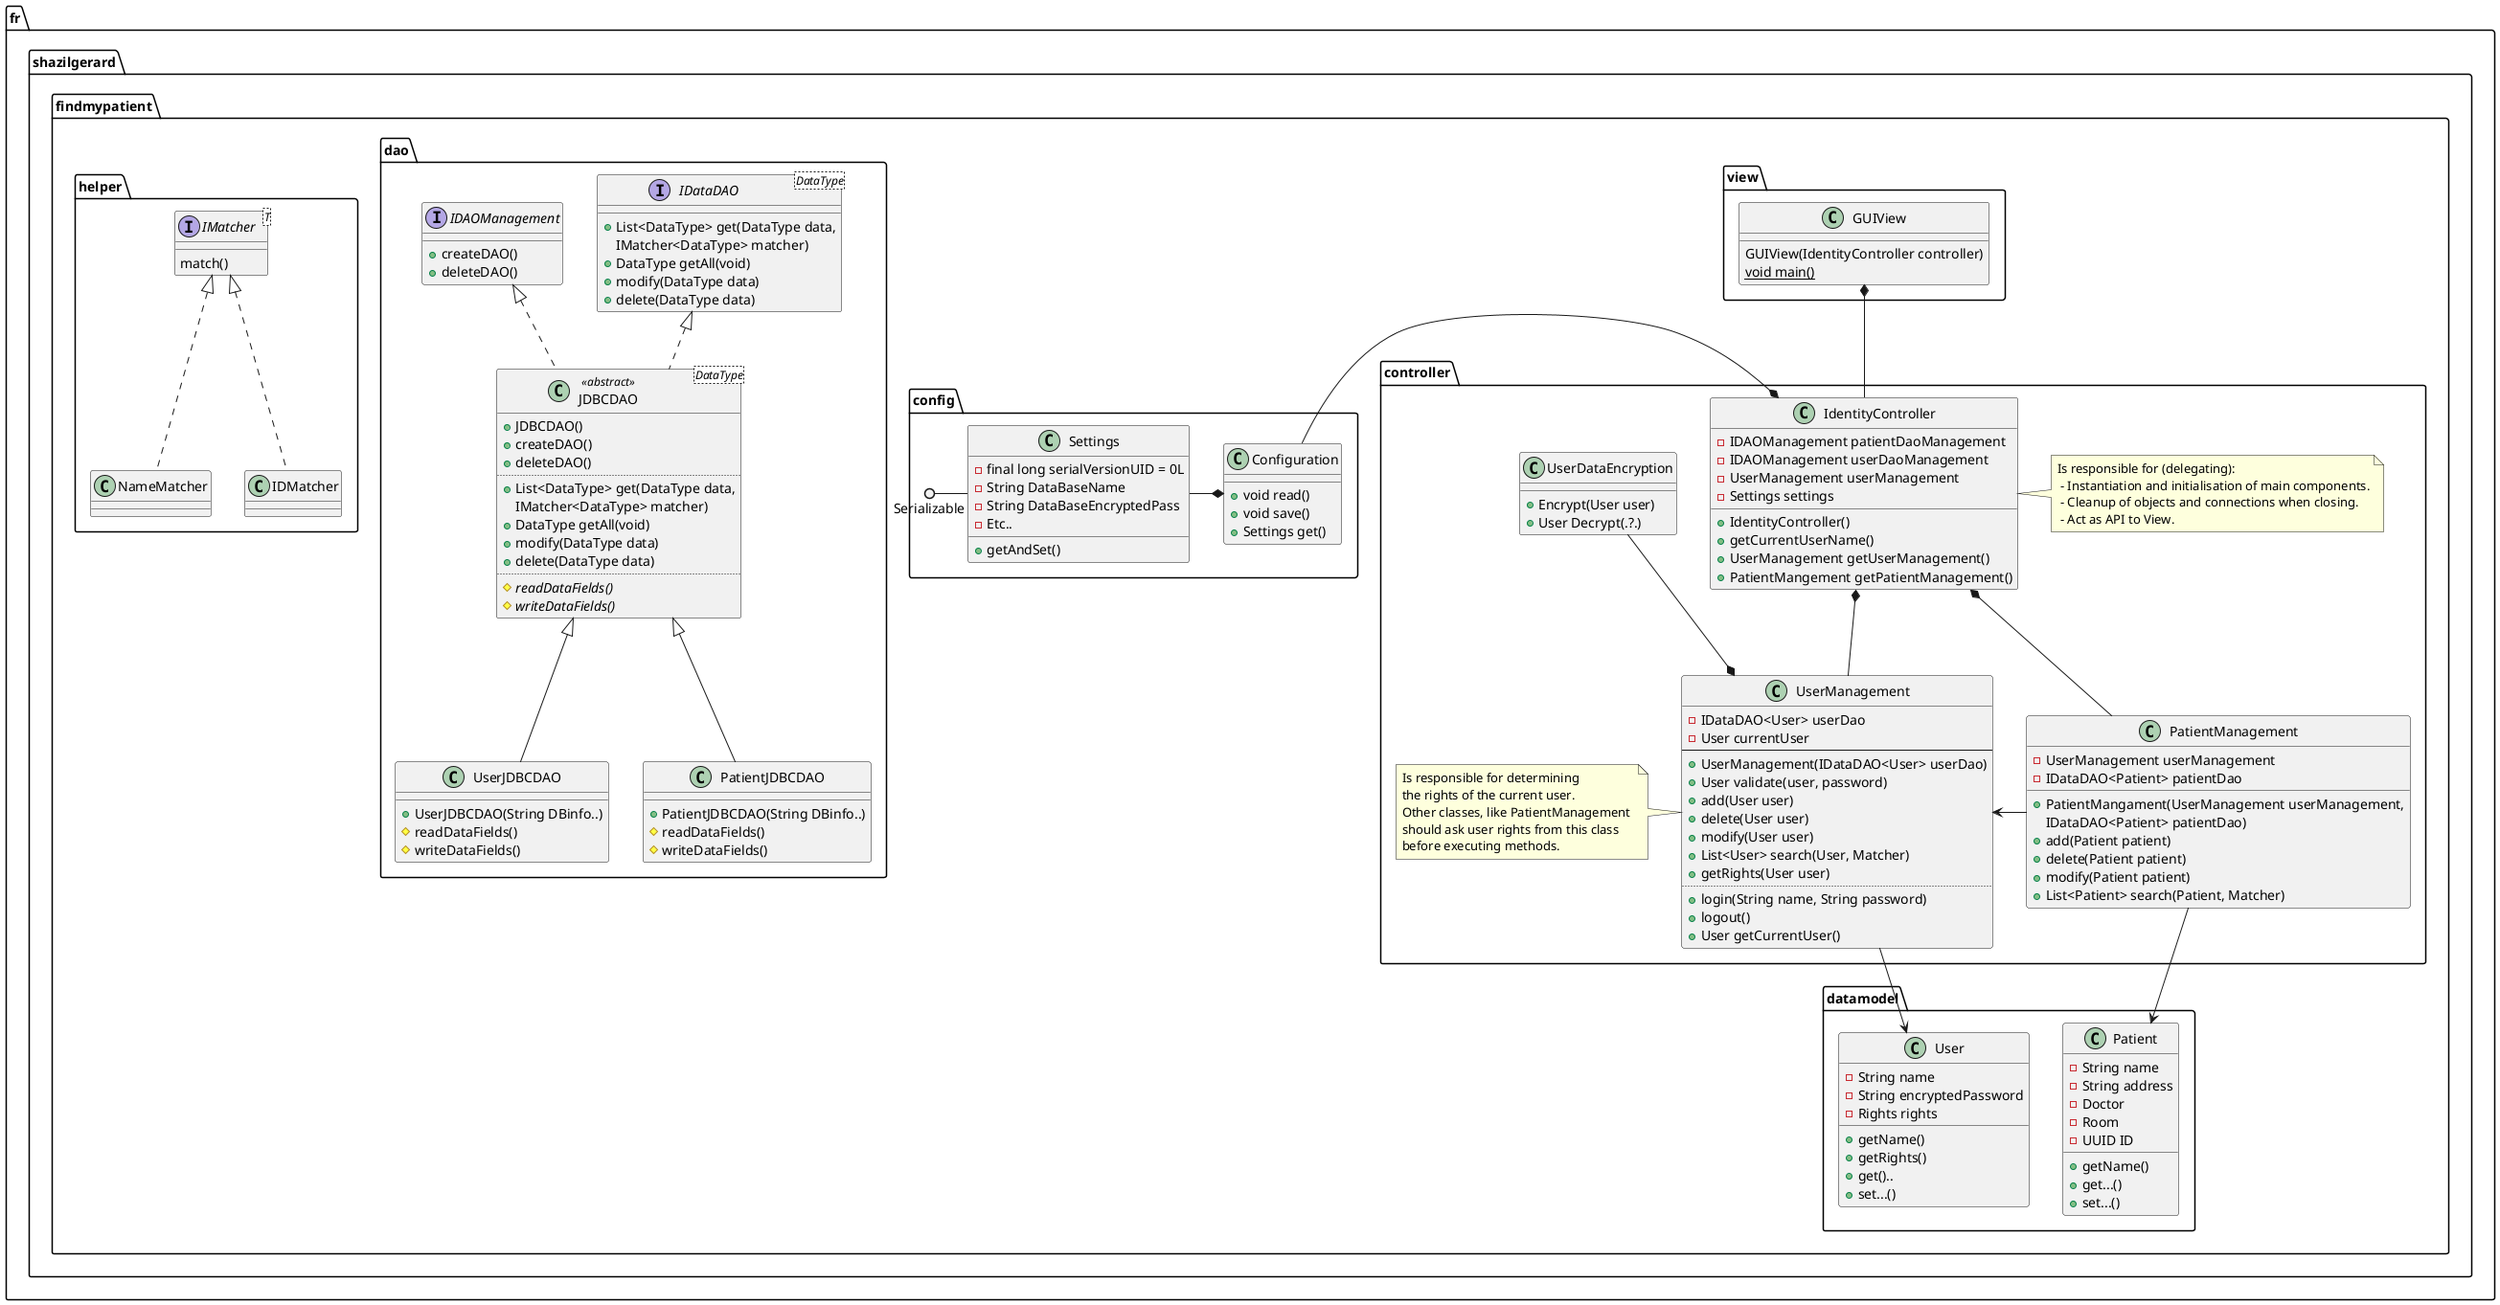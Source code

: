 @startuml
package fr.shazilgerard.findmypatient.datamodel {
	class Patient{
		- String name
		- String address
		- Doctor
		- Room
		- UUID ID
		
		+ getName()
		+ get...()
		+ set...()
	}
	class User{
		- String name
		- String encryptedPassword
		- Rights rights
		
		+ getName()
		+ getRights()
		+ get()..
		+ set...()
	}
}
package fr.shazilgerard.findmypatient.view {
	class GUIView {
		GUIView(IdentityController controller)
	 	{static} void main()
	}
}
package fr.shazilgerard.findmypatient.controller {
	class IdentityController{
		- IDAOManagement patientDaoManagement
		- IDAOManagement userDaoManagement
		- UserManagement userManagement
		- Settings settings
		
		+ IdentityController()
		+ getCurrentUserName()
		+ UserManagement getUserManagement()
		+ PatientMangement getPatientManagement()
	}
	note right of IdentityController
		Is responsible for (delegating):
		 - Instantiation and initialisation of main components.
		 - Cleanup of objects and connections when closing.
		 - Act as API to View.
	end note
	class UserManagement{
		- IDataDAO<User> userDao
		- User currentUser
		--
		+ UserManagement(IDataDAO<User> userDao)
		+ User validate(user, password)
		+ add(User user)
		+ delete(User user)
		+ modify(User user)
		+ List<User> search(User, Matcher)
		+ getRights(User user)
		..
		+ login(String name, String password)
		+ logout()
		+ User getCurrentUser()
	}
	note left of UserManagement
		Is responsible for determining 
		the rights of the current user.
		Other classes, like PatientManagement 
		should ask user rights from this class
		before executing methods.
	end note
	class PatientManagement{
		- UserManagement userManagement
		- IDataDAO<Patient> patientDao
		
		+ PatientMangament(UserManagement userManagement, 
		   IDataDAO<Patient> patientDao)
		+ add(Patient patient)
		+ delete(Patient patient)
		+ modify(Patient patient)
		+ List<Patient> search(Patient, Matcher)
	}
	class UserDataEncryption{
		+ Encrypt(User user)
		+ User Decrypt(.?.)
	}
}

package fr.shazilgerard.findmypatient.config {
	class Settings {
		- final long serialVersionUID = 0L
		- String DataBaseName
		- String DataBaseEncryptedPass
		- Etc..
		
		+ getAndSet()
	}
	class Configuration {
		+ void read()
		+ void save()
		+ Settings get()
	}
	Serializable ()- Settings  
	Settings -* Configuration
}

package fr.shazilgerard.findmypatient.dao {
	interface IDataDAO<DataType>{
		+ List<DataType> get(DataType data, 
		  IMatcher<DataType> matcher)
		+ DataType getAll(void)
		+ modify(DataType data)
		+ delete(DataType data)
	}
	interface IDAOManagement{
		+ createDAO()
		+ deleteDAO()
	}
	class JDBCDAO<DataType> <<abstract>>{
		+ JDBCDAO()
		+ createDAO()
		+ deleteDAO()
		..
		+ List<DataType> get(DataType data, 
		  IMatcher<DataType> matcher)
		+ DataType getAll(void)
		+ modify(DataType data)
		+ delete(DataType data)
		..
		# {abstract} readDataFields()
		# {abstract} writeDataFields()
	}
	class UserJDBCDAO{
		+ UserJDBCDAO(String DBinfo..)
		# readDataFields()
		# writeDataFields()
	}
	class PatientJDBCDAO{
		+ PatientJDBCDAO(String DBinfo..)
		# readDataFields()
		# writeDataFields()
	}
}
package fr.shazilgerard.findmypatient.helper {

	interface IMatcher<T>{
		match()
	}
	class NameMatcher
	class IDMatcher
	
	IMatcher <|.. NameMatcher
	IMatcher <|.. IDMatcher 
}

IdentityController *-- UserManagement
IdentityController *-- PatientManagement
Configuration -* IdentityController
UserManagement <- PatientManagement
UserDataEncryption --* UserManagement
	
GUIView *-- IdentityController

UserManagement --> User
PatientManagement --> Patient

IDataDAO <|.. JDBCDAO  
IDAOManagement <|.. JDBCDAO
JDBCDAO <|-- UserJDBCDAO  
JDBCDAO <|-- PatientJDBCDAO    

@enduml